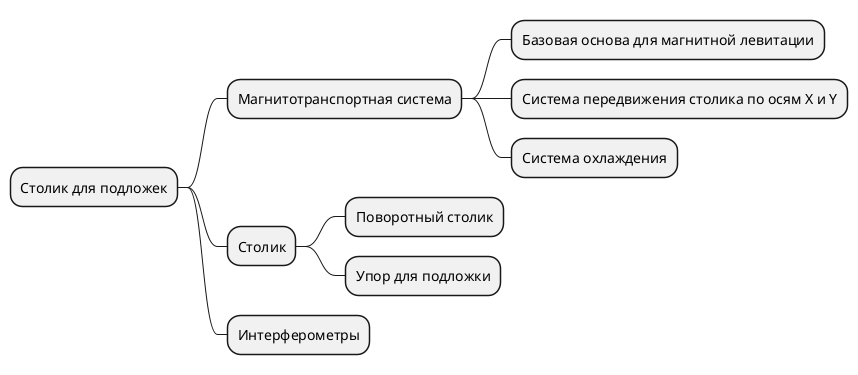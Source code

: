 @startmindmap
* Столик для подложек
** Магнитотранспортная система
*** Базовая основа для магнитной левитации
*** Система передвижения столика по осям X и Y
*** Система охлаждения
** Столик
*** Поворотный столик
*** Упор для подложки
** Интерферометры
@endmindmap